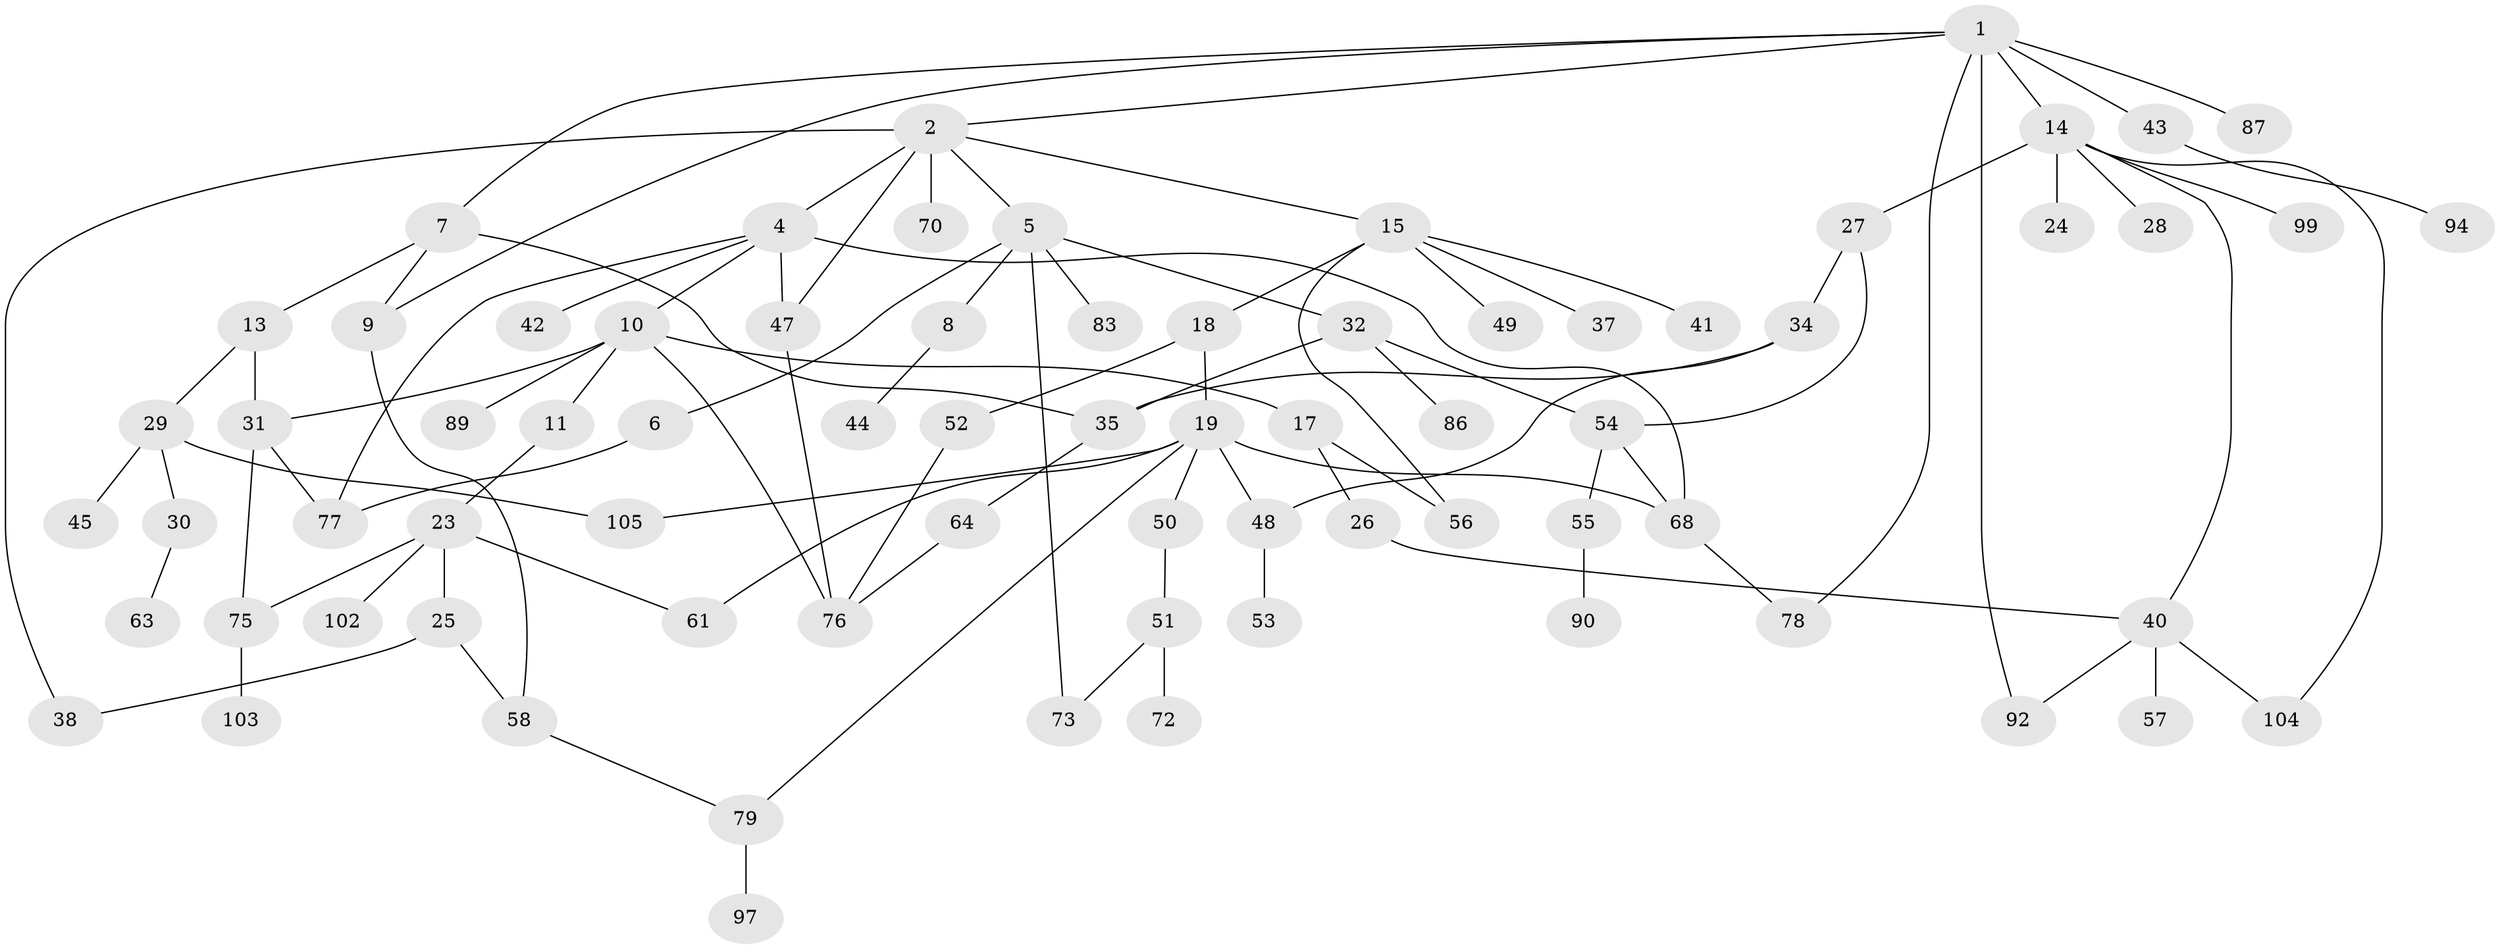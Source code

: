 // Generated by graph-tools (version 1.1) at 2025/23/03/03/25 07:23:35]
// undirected, 73 vertices, 98 edges
graph export_dot {
graph [start="1"]
  node [color=gray90,style=filled];
  1 [super="+71"];
  2 [super="+3"];
  4 [super="+101"];
  5 [super="+85"];
  6 [super="+74"];
  7 [super="+22"];
  8;
  9 [super="+84"];
  10 [super="+12"];
  11 [super="+39"];
  13;
  14 [super="+16"];
  15 [super="+20"];
  17 [super="+21"];
  18;
  19 [super="+46"];
  23 [super="+60"];
  24 [super="+81"];
  25 [super="+62"];
  26;
  27 [super="+36"];
  28 [super="+91"];
  29;
  30 [super="+33"];
  31 [super="+69"];
  32 [super="+66"];
  34;
  35 [super="+96"];
  37;
  38;
  40 [super="+59"];
  41;
  42;
  43;
  44;
  45;
  47;
  48;
  49 [super="+98"];
  50;
  51 [super="+67"];
  52;
  53;
  54;
  55 [super="+80"];
  56 [super="+65"];
  57;
  58;
  61;
  63;
  64 [super="+93"];
  68 [super="+95"];
  70;
  72;
  73 [super="+88"];
  75;
  76 [super="+82"];
  77;
  78;
  79;
  83;
  86;
  87;
  89;
  90;
  92;
  94;
  97;
  99 [super="+100"];
  102;
  103;
  104;
  105;
  1 -- 2;
  1 -- 7;
  1 -- 14 [weight=2];
  1 -- 43;
  1 -- 78;
  1 -- 92;
  1 -- 87;
  1 -- 9;
  2 -- 4;
  2 -- 5;
  2 -- 15;
  2 -- 47;
  2 -- 70;
  2 -- 38;
  4 -- 10;
  4 -- 42;
  4 -- 77;
  4 -- 47;
  4 -- 68;
  5 -- 6;
  5 -- 8;
  5 -- 32;
  5 -- 83;
  5 -- 73;
  6 -- 77;
  7 -- 9;
  7 -- 13;
  7 -- 35;
  8 -- 44;
  9 -- 58;
  10 -- 11;
  10 -- 89;
  10 -- 76;
  10 -- 17;
  10 -- 31;
  11 -- 23;
  13 -- 29;
  13 -- 31;
  14 -- 28;
  14 -- 40;
  14 -- 104;
  14 -- 99;
  14 -- 24;
  14 -- 27;
  15 -- 18;
  15 -- 41;
  15 -- 49;
  15 -- 37;
  15 -- 56;
  17 -- 56;
  17 -- 26;
  18 -- 19;
  18 -- 52;
  19 -- 68;
  19 -- 79;
  19 -- 61;
  19 -- 105;
  19 -- 48;
  19 -- 50;
  23 -- 25 [weight=2];
  23 -- 75;
  23 -- 61;
  23 -- 102;
  25 -- 58;
  25 -- 38;
  26 -- 40;
  27 -- 34;
  27 -- 54;
  29 -- 30;
  29 -- 45;
  29 -- 105;
  30 -- 63;
  31 -- 77;
  31 -- 75;
  32 -- 35;
  32 -- 86;
  32 -- 54;
  34 -- 48;
  34 -- 35;
  35 -- 64;
  40 -- 57;
  40 -- 92;
  40 -- 104;
  43 -- 94;
  47 -- 76;
  48 -- 53;
  50 -- 51;
  51 -- 73;
  51 -- 72;
  52 -- 76;
  54 -- 55;
  54 -- 68;
  55 -- 90;
  58 -- 79;
  64 -- 76;
  68 -- 78;
  75 -- 103;
  79 -- 97;
}
